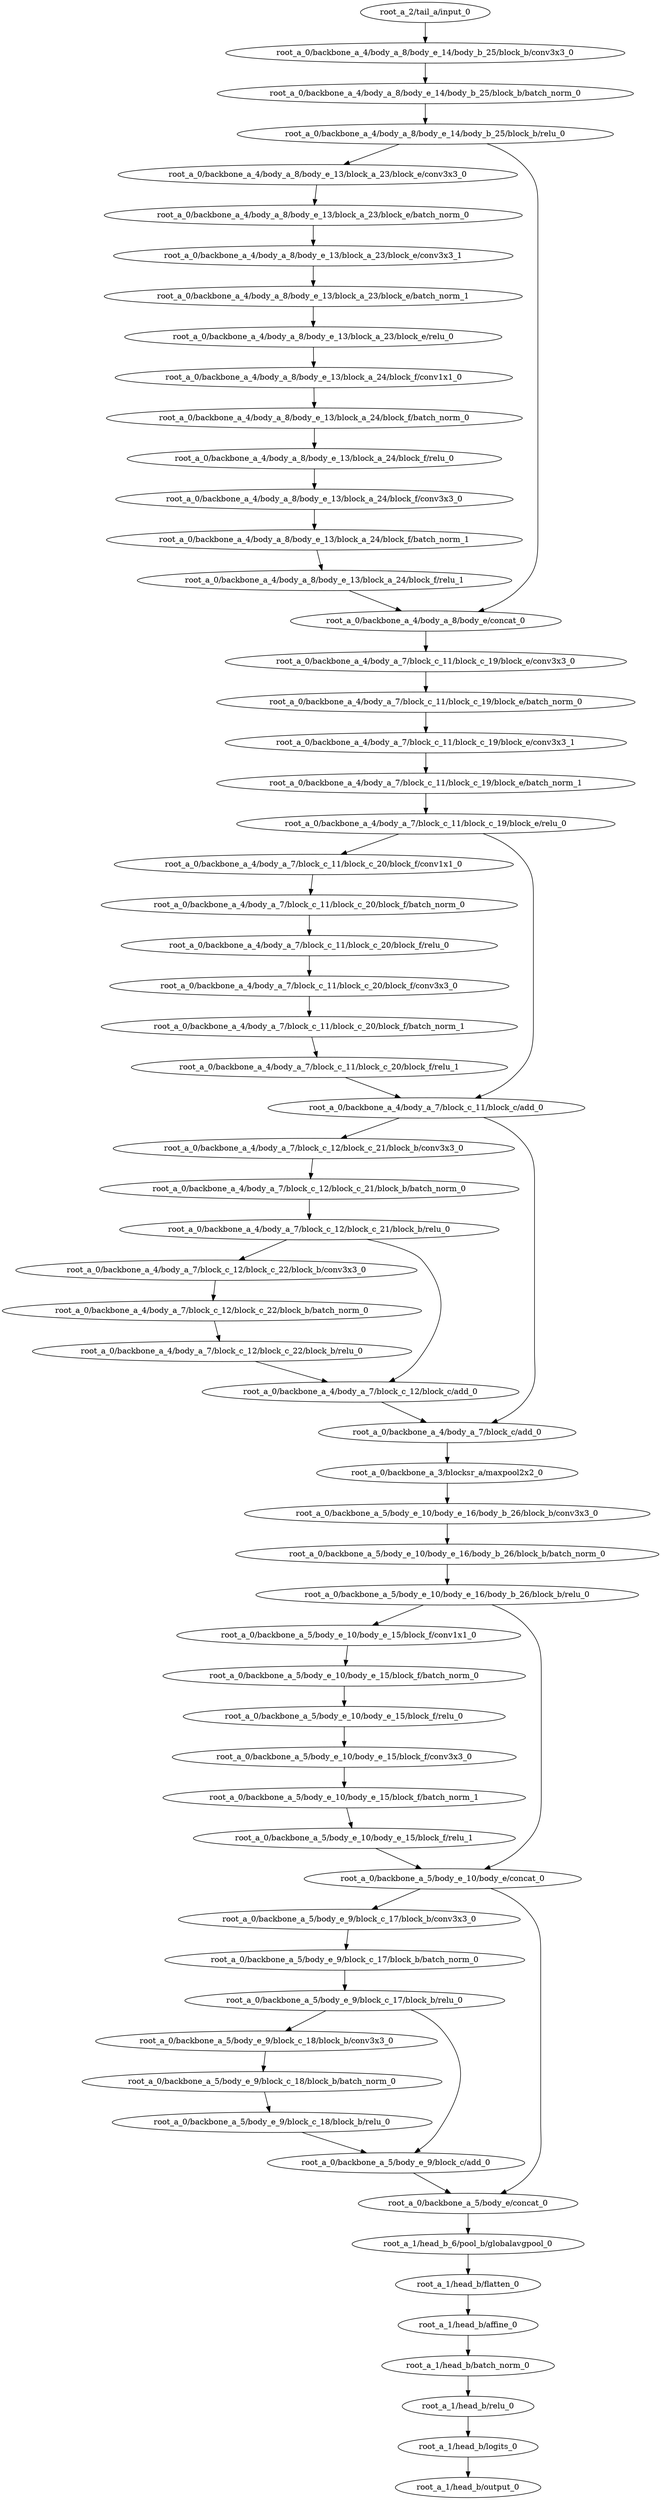 digraph root_a {
	"root_a_2/tail_a/input_0"
	"root_a_0/backbone_a_4/body_a_8/body_e_14/body_b_25/block_b/conv3x3_0"
	"root_a_0/backbone_a_4/body_a_8/body_e_14/body_b_25/block_b/batch_norm_0"
	"root_a_0/backbone_a_4/body_a_8/body_e_14/body_b_25/block_b/relu_0"
	"root_a_0/backbone_a_4/body_a_8/body_e_13/block_a_23/block_e/conv3x3_0"
	"root_a_0/backbone_a_4/body_a_8/body_e_13/block_a_23/block_e/batch_norm_0"
	"root_a_0/backbone_a_4/body_a_8/body_e_13/block_a_23/block_e/conv3x3_1"
	"root_a_0/backbone_a_4/body_a_8/body_e_13/block_a_23/block_e/batch_norm_1"
	"root_a_0/backbone_a_4/body_a_8/body_e_13/block_a_23/block_e/relu_0"
	"root_a_0/backbone_a_4/body_a_8/body_e_13/block_a_24/block_f/conv1x1_0"
	"root_a_0/backbone_a_4/body_a_8/body_e_13/block_a_24/block_f/batch_norm_0"
	"root_a_0/backbone_a_4/body_a_8/body_e_13/block_a_24/block_f/relu_0"
	"root_a_0/backbone_a_4/body_a_8/body_e_13/block_a_24/block_f/conv3x3_0"
	"root_a_0/backbone_a_4/body_a_8/body_e_13/block_a_24/block_f/batch_norm_1"
	"root_a_0/backbone_a_4/body_a_8/body_e_13/block_a_24/block_f/relu_1"
	"root_a_0/backbone_a_4/body_a_8/body_e/concat_0"
	"root_a_0/backbone_a_4/body_a_7/block_c_11/block_c_19/block_e/conv3x3_0"
	"root_a_0/backbone_a_4/body_a_7/block_c_11/block_c_19/block_e/batch_norm_0"
	"root_a_0/backbone_a_4/body_a_7/block_c_11/block_c_19/block_e/conv3x3_1"
	"root_a_0/backbone_a_4/body_a_7/block_c_11/block_c_19/block_e/batch_norm_1"
	"root_a_0/backbone_a_4/body_a_7/block_c_11/block_c_19/block_e/relu_0"
	"root_a_0/backbone_a_4/body_a_7/block_c_11/block_c_20/block_f/conv1x1_0"
	"root_a_0/backbone_a_4/body_a_7/block_c_11/block_c_20/block_f/batch_norm_0"
	"root_a_0/backbone_a_4/body_a_7/block_c_11/block_c_20/block_f/relu_0"
	"root_a_0/backbone_a_4/body_a_7/block_c_11/block_c_20/block_f/conv3x3_0"
	"root_a_0/backbone_a_4/body_a_7/block_c_11/block_c_20/block_f/batch_norm_1"
	"root_a_0/backbone_a_4/body_a_7/block_c_11/block_c_20/block_f/relu_1"
	"root_a_0/backbone_a_4/body_a_7/block_c_11/block_c/add_0"
	"root_a_0/backbone_a_4/body_a_7/block_c_12/block_c_21/block_b/conv3x3_0"
	"root_a_0/backbone_a_4/body_a_7/block_c_12/block_c_21/block_b/batch_norm_0"
	"root_a_0/backbone_a_4/body_a_7/block_c_12/block_c_21/block_b/relu_0"
	"root_a_0/backbone_a_4/body_a_7/block_c_12/block_c_22/block_b/conv3x3_0"
	"root_a_0/backbone_a_4/body_a_7/block_c_12/block_c_22/block_b/batch_norm_0"
	"root_a_0/backbone_a_4/body_a_7/block_c_12/block_c_22/block_b/relu_0"
	"root_a_0/backbone_a_4/body_a_7/block_c_12/block_c/add_0"
	"root_a_0/backbone_a_4/body_a_7/block_c/add_0"
	"root_a_0/backbone_a_3/blocksr_a/maxpool2x2_0"
	"root_a_0/backbone_a_5/body_e_10/body_e_16/body_b_26/block_b/conv3x3_0"
	"root_a_0/backbone_a_5/body_e_10/body_e_16/body_b_26/block_b/batch_norm_0"
	"root_a_0/backbone_a_5/body_e_10/body_e_16/body_b_26/block_b/relu_0"
	"root_a_0/backbone_a_5/body_e_10/body_e_15/block_f/conv1x1_0"
	"root_a_0/backbone_a_5/body_e_10/body_e_15/block_f/batch_norm_0"
	"root_a_0/backbone_a_5/body_e_10/body_e_15/block_f/relu_0"
	"root_a_0/backbone_a_5/body_e_10/body_e_15/block_f/conv3x3_0"
	"root_a_0/backbone_a_5/body_e_10/body_e_15/block_f/batch_norm_1"
	"root_a_0/backbone_a_5/body_e_10/body_e_15/block_f/relu_1"
	"root_a_0/backbone_a_5/body_e_10/body_e/concat_0"
	"root_a_0/backbone_a_5/body_e_9/block_c_17/block_b/conv3x3_0"
	"root_a_0/backbone_a_5/body_e_9/block_c_17/block_b/batch_norm_0"
	"root_a_0/backbone_a_5/body_e_9/block_c_17/block_b/relu_0"
	"root_a_0/backbone_a_5/body_e_9/block_c_18/block_b/conv3x3_0"
	"root_a_0/backbone_a_5/body_e_9/block_c_18/block_b/batch_norm_0"
	"root_a_0/backbone_a_5/body_e_9/block_c_18/block_b/relu_0"
	"root_a_0/backbone_a_5/body_e_9/block_c/add_0"
	"root_a_0/backbone_a_5/body_e/concat_0"
	"root_a_1/head_b_6/pool_b/globalavgpool_0"
	"root_a_1/head_b/flatten_0"
	"root_a_1/head_b/affine_0"
	"root_a_1/head_b/batch_norm_0"
	"root_a_1/head_b/relu_0"
	"root_a_1/head_b/logits_0"
	"root_a_1/head_b/output_0"

	"root_a_2/tail_a/input_0" -> "root_a_0/backbone_a_4/body_a_8/body_e_14/body_b_25/block_b/conv3x3_0"
	"root_a_0/backbone_a_4/body_a_8/body_e_14/body_b_25/block_b/conv3x3_0" -> "root_a_0/backbone_a_4/body_a_8/body_e_14/body_b_25/block_b/batch_norm_0"
	"root_a_0/backbone_a_4/body_a_8/body_e_14/body_b_25/block_b/batch_norm_0" -> "root_a_0/backbone_a_4/body_a_8/body_e_14/body_b_25/block_b/relu_0"
	"root_a_0/backbone_a_4/body_a_8/body_e_14/body_b_25/block_b/relu_0" -> "root_a_0/backbone_a_4/body_a_8/body_e_13/block_a_23/block_e/conv3x3_0"
	"root_a_0/backbone_a_4/body_a_8/body_e_13/block_a_23/block_e/conv3x3_0" -> "root_a_0/backbone_a_4/body_a_8/body_e_13/block_a_23/block_e/batch_norm_0"
	"root_a_0/backbone_a_4/body_a_8/body_e_13/block_a_23/block_e/batch_norm_0" -> "root_a_0/backbone_a_4/body_a_8/body_e_13/block_a_23/block_e/conv3x3_1"
	"root_a_0/backbone_a_4/body_a_8/body_e_13/block_a_23/block_e/conv3x3_1" -> "root_a_0/backbone_a_4/body_a_8/body_e_13/block_a_23/block_e/batch_norm_1"
	"root_a_0/backbone_a_4/body_a_8/body_e_13/block_a_23/block_e/batch_norm_1" -> "root_a_0/backbone_a_4/body_a_8/body_e_13/block_a_23/block_e/relu_0"
	"root_a_0/backbone_a_4/body_a_8/body_e_13/block_a_23/block_e/relu_0" -> "root_a_0/backbone_a_4/body_a_8/body_e_13/block_a_24/block_f/conv1x1_0"
	"root_a_0/backbone_a_4/body_a_8/body_e_13/block_a_24/block_f/conv1x1_0" -> "root_a_0/backbone_a_4/body_a_8/body_e_13/block_a_24/block_f/batch_norm_0"
	"root_a_0/backbone_a_4/body_a_8/body_e_13/block_a_24/block_f/batch_norm_0" -> "root_a_0/backbone_a_4/body_a_8/body_e_13/block_a_24/block_f/relu_0"
	"root_a_0/backbone_a_4/body_a_8/body_e_13/block_a_24/block_f/relu_0" -> "root_a_0/backbone_a_4/body_a_8/body_e_13/block_a_24/block_f/conv3x3_0"
	"root_a_0/backbone_a_4/body_a_8/body_e_13/block_a_24/block_f/conv3x3_0" -> "root_a_0/backbone_a_4/body_a_8/body_e_13/block_a_24/block_f/batch_norm_1"
	"root_a_0/backbone_a_4/body_a_8/body_e_13/block_a_24/block_f/batch_norm_1" -> "root_a_0/backbone_a_4/body_a_8/body_e_13/block_a_24/block_f/relu_1"
	"root_a_0/backbone_a_4/body_a_8/body_e_14/body_b_25/block_b/relu_0" -> "root_a_0/backbone_a_4/body_a_8/body_e/concat_0"
	"root_a_0/backbone_a_4/body_a_8/body_e_13/block_a_24/block_f/relu_1" -> "root_a_0/backbone_a_4/body_a_8/body_e/concat_0"
	"root_a_0/backbone_a_4/body_a_8/body_e/concat_0" -> "root_a_0/backbone_a_4/body_a_7/block_c_11/block_c_19/block_e/conv3x3_0"
	"root_a_0/backbone_a_4/body_a_7/block_c_11/block_c_19/block_e/conv3x3_0" -> "root_a_0/backbone_a_4/body_a_7/block_c_11/block_c_19/block_e/batch_norm_0"
	"root_a_0/backbone_a_4/body_a_7/block_c_11/block_c_19/block_e/batch_norm_0" -> "root_a_0/backbone_a_4/body_a_7/block_c_11/block_c_19/block_e/conv3x3_1"
	"root_a_0/backbone_a_4/body_a_7/block_c_11/block_c_19/block_e/conv3x3_1" -> "root_a_0/backbone_a_4/body_a_7/block_c_11/block_c_19/block_e/batch_norm_1"
	"root_a_0/backbone_a_4/body_a_7/block_c_11/block_c_19/block_e/batch_norm_1" -> "root_a_0/backbone_a_4/body_a_7/block_c_11/block_c_19/block_e/relu_0"
	"root_a_0/backbone_a_4/body_a_7/block_c_11/block_c_19/block_e/relu_0" -> "root_a_0/backbone_a_4/body_a_7/block_c_11/block_c_20/block_f/conv1x1_0"
	"root_a_0/backbone_a_4/body_a_7/block_c_11/block_c_20/block_f/conv1x1_0" -> "root_a_0/backbone_a_4/body_a_7/block_c_11/block_c_20/block_f/batch_norm_0"
	"root_a_0/backbone_a_4/body_a_7/block_c_11/block_c_20/block_f/batch_norm_0" -> "root_a_0/backbone_a_4/body_a_7/block_c_11/block_c_20/block_f/relu_0"
	"root_a_0/backbone_a_4/body_a_7/block_c_11/block_c_20/block_f/relu_0" -> "root_a_0/backbone_a_4/body_a_7/block_c_11/block_c_20/block_f/conv3x3_0"
	"root_a_0/backbone_a_4/body_a_7/block_c_11/block_c_20/block_f/conv3x3_0" -> "root_a_0/backbone_a_4/body_a_7/block_c_11/block_c_20/block_f/batch_norm_1"
	"root_a_0/backbone_a_4/body_a_7/block_c_11/block_c_20/block_f/batch_norm_1" -> "root_a_0/backbone_a_4/body_a_7/block_c_11/block_c_20/block_f/relu_1"
	"root_a_0/backbone_a_4/body_a_7/block_c_11/block_c_20/block_f/relu_1" -> "root_a_0/backbone_a_4/body_a_7/block_c_11/block_c/add_0"
	"root_a_0/backbone_a_4/body_a_7/block_c_11/block_c_19/block_e/relu_0" -> "root_a_0/backbone_a_4/body_a_7/block_c_11/block_c/add_0"
	"root_a_0/backbone_a_4/body_a_7/block_c_11/block_c/add_0" -> "root_a_0/backbone_a_4/body_a_7/block_c_12/block_c_21/block_b/conv3x3_0"
	"root_a_0/backbone_a_4/body_a_7/block_c_12/block_c_21/block_b/conv3x3_0" -> "root_a_0/backbone_a_4/body_a_7/block_c_12/block_c_21/block_b/batch_norm_0"
	"root_a_0/backbone_a_4/body_a_7/block_c_12/block_c_21/block_b/batch_norm_0" -> "root_a_0/backbone_a_4/body_a_7/block_c_12/block_c_21/block_b/relu_0"
	"root_a_0/backbone_a_4/body_a_7/block_c_12/block_c_21/block_b/relu_0" -> "root_a_0/backbone_a_4/body_a_7/block_c_12/block_c_22/block_b/conv3x3_0"
	"root_a_0/backbone_a_4/body_a_7/block_c_12/block_c_22/block_b/conv3x3_0" -> "root_a_0/backbone_a_4/body_a_7/block_c_12/block_c_22/block_b/batch_norm_0"
	"root_a_0/backbone_a_4/body_a_7/block_c_12/block_c_22/block_b/batch_norm_0" -> "root_a_0/backbone_a_4/body_a_7/block_c_12/block_c_22/block_b/relu_0"
	"root_a_0/backbone_a_4/body_a_7/block_c_12/block_c_21/block_b/relu_0" -> "root_a_0/backbone_a_4/body_a_7/block_c_12/block_c/add_0"
	"root_a_0/backbone_a_4/body_a_7/block_c_12/block_c_22/block_b/relu_0" -> "root_a_0/backbone_a_4/body_a_7/block_c_12/block_c/add_0"
	"root_a_0/backbone_a_4/body_a_7/block_c_12/block_c/add_0" -> "root_a_0/backbone_a_4/body_a_7/block_c/add_0"
	"root_a_0/backbone_a_4/body_a_7/block_c_11/block_c/add_0" -> "root_a_0/backbone_a_4/body_a_7/block_c/add_0"
	"root_a_0/backbone_a_4/body_a_7/block_c/add_0" -> "root_a_0/backbone_a_3/blocksr_a/maxpool2x2_0"
	"root_a_0/backbone_a_3/blocksr_a/maxpool2x2_0" -> "root_a_0/backbone_a_5/body_e_10/body_e_16/body_b_26/block_b/conv3x3_0"
	"root_a_0/backbone_a_5/body_e_10/body_e_16/body_b_26/block_b/conv3x3_0" -> "root_a_0/backbone_a_5/body_e_10/body_e_16/body_b_26/block_b/batch_norm_0"
	"root_a_0/backbone_a_5/body_e_10/body_e_16/body_b_26/block_b/batch_norm_0" -> "root_a_0/backbone_a_5/body_e_10/body_e_16/body_b_26/block_b/relu_0"
	"root_a_0/backbone_a_5/body_e_10/body_e_16/body_b_26/block_b/relu_0" -> "root_a_0/backbone_a_5/body_e_10/body_e_15/block_f/conv1x1_0"
	"root_a_0/backbone_a_5/body_e_10/body_e_15/block_f/conv1x1_0" -> "root_a_0/backbone_a_5/body_e_10/body_e_15/block_f/batch_norm_0"
	"root_a_0/backbone_a_5/body_e_10/body_e_15/block_f/batch_norm_0" -> "root_a_0/backbone_a_5/body_e_10/body_e_15/block_f/relu_0"
	"root_a_0/backbone_a_5/body_e_10/body_e_15/block_f/relu_0" -> "root_a_0/backbone_a_5/body_e_10/body_e_15/block_f/conv3x3_0"
	"root_a_0/backbone_a_5/body_e_10/body_e_15/block_f/conv3x3_0" -> "root_a_0/backbone_a_5/body_e_10/body_e_15/block_f/batch_norm_1"
	"root_a_0/backbone_a_5/body_e_10/body_e_15/block_f/batch_norm_1" -> "root_a_0/backbone_a_5/body_e_10/body_e_15/block_f/relu_1"
	"root_a_0/backbone_a_5/body_e_10/body_e_15/block_f/relu_1" -> "root_a_0/backbone_a_5/body_e_10/body_e/concat_0"
	"root_a_0/backbone_a_5/body_e_10/body_e_16/body_b_26/block_b/relu_0" -> "root_a_0/backbone_a_5/body_e_10/body_e/concat_0"
	"root_a_0/backbone_a_5/body_e_10/body_e/concat_0" -> "root_a_0/backbone_a_5/body_e_9/block_c_17/block_b/conv3x3_0"
	"root_a_0/backbone_a_5/body_e_9/block_c_17/block_b/conv3x3_0" -> "root_a_0/backbone_a_5/body_e_9/block_c_17/block_b/batch_norm_0"
	"root_a_0/backbone_a_5/body_e_9/block_c_17/block_b/batch_norm_0" -> "root_a_0/backbone_a_5/body_e_9/block_c_17/block_b/relu_0"
	"root_a_0/backbone_a_5/body_e_9/block_c_17/block_b/relu_0" -> "root_a_0/backbone_a_5/body_e_9/block_c_18/block_b/conv3x3_0"
	"root_a_0/backbone_a_5/body_e_9/block_c_18/block_b/conv3x3_0" -> "root_a_0/backbone_a_5/body_e_9/block_c_18/block_b/batch_norm_0"
	"root_a_0/backbone_a_5/body_e_9/block_c_18/block_b/batch_norm_0" -> "root_a_0/backbone_a_5/body_e_9/block_c_18/block_b/relu_0"
	"root_a_0/backbone_a_5/body_e_9/block_c_17/block_b/relu_0" -> "root_a_0/backbone_a_5/body_e_9/block_c/add_0"
	"root_a_0/backbone_a_5/body_e_9/block_c_18/block_b/relu_0" -> "root_a_0/backbone_a_5/body_e_9/block_c/add_0"
	"root_a_0/backbone_a_5/body_e_10/body_e/concat_0" -> "root_a_0/backbone_a_5/body_e/concat_0"
	"root_a_0/backbone_a_5/body_e_9/block_c/add_0" -> "root_a_0/backbone_a_5/body_e/concat_0"
	"root_a_0/backbone_a_5/body_e/concat_0" -> "root_a_1/head_b_6/pool_b/globalavgpool_0"
	"root_a_1/head_b_6/pool_b/globalavgpool_0" -> "root_a_1/head_b/flatten_0"
	"root_a_1/head_b/flatten_0" -> "root_a_1/head_b/affine_0"
	"root_a_1/head_b/affine_0" -> "root_a_1/head_b/batch_norm_0"
	"root_a_1/head_b/batch_norm_0" -> "root_a_1/head_b/relu_0"
	"root_a_1/head_b/relu_0" -> "root_a_1/head_b/logits_0"
	"root_a_1/head_b/logits_0" -> "root_a_1/head_b/output_0"

}
